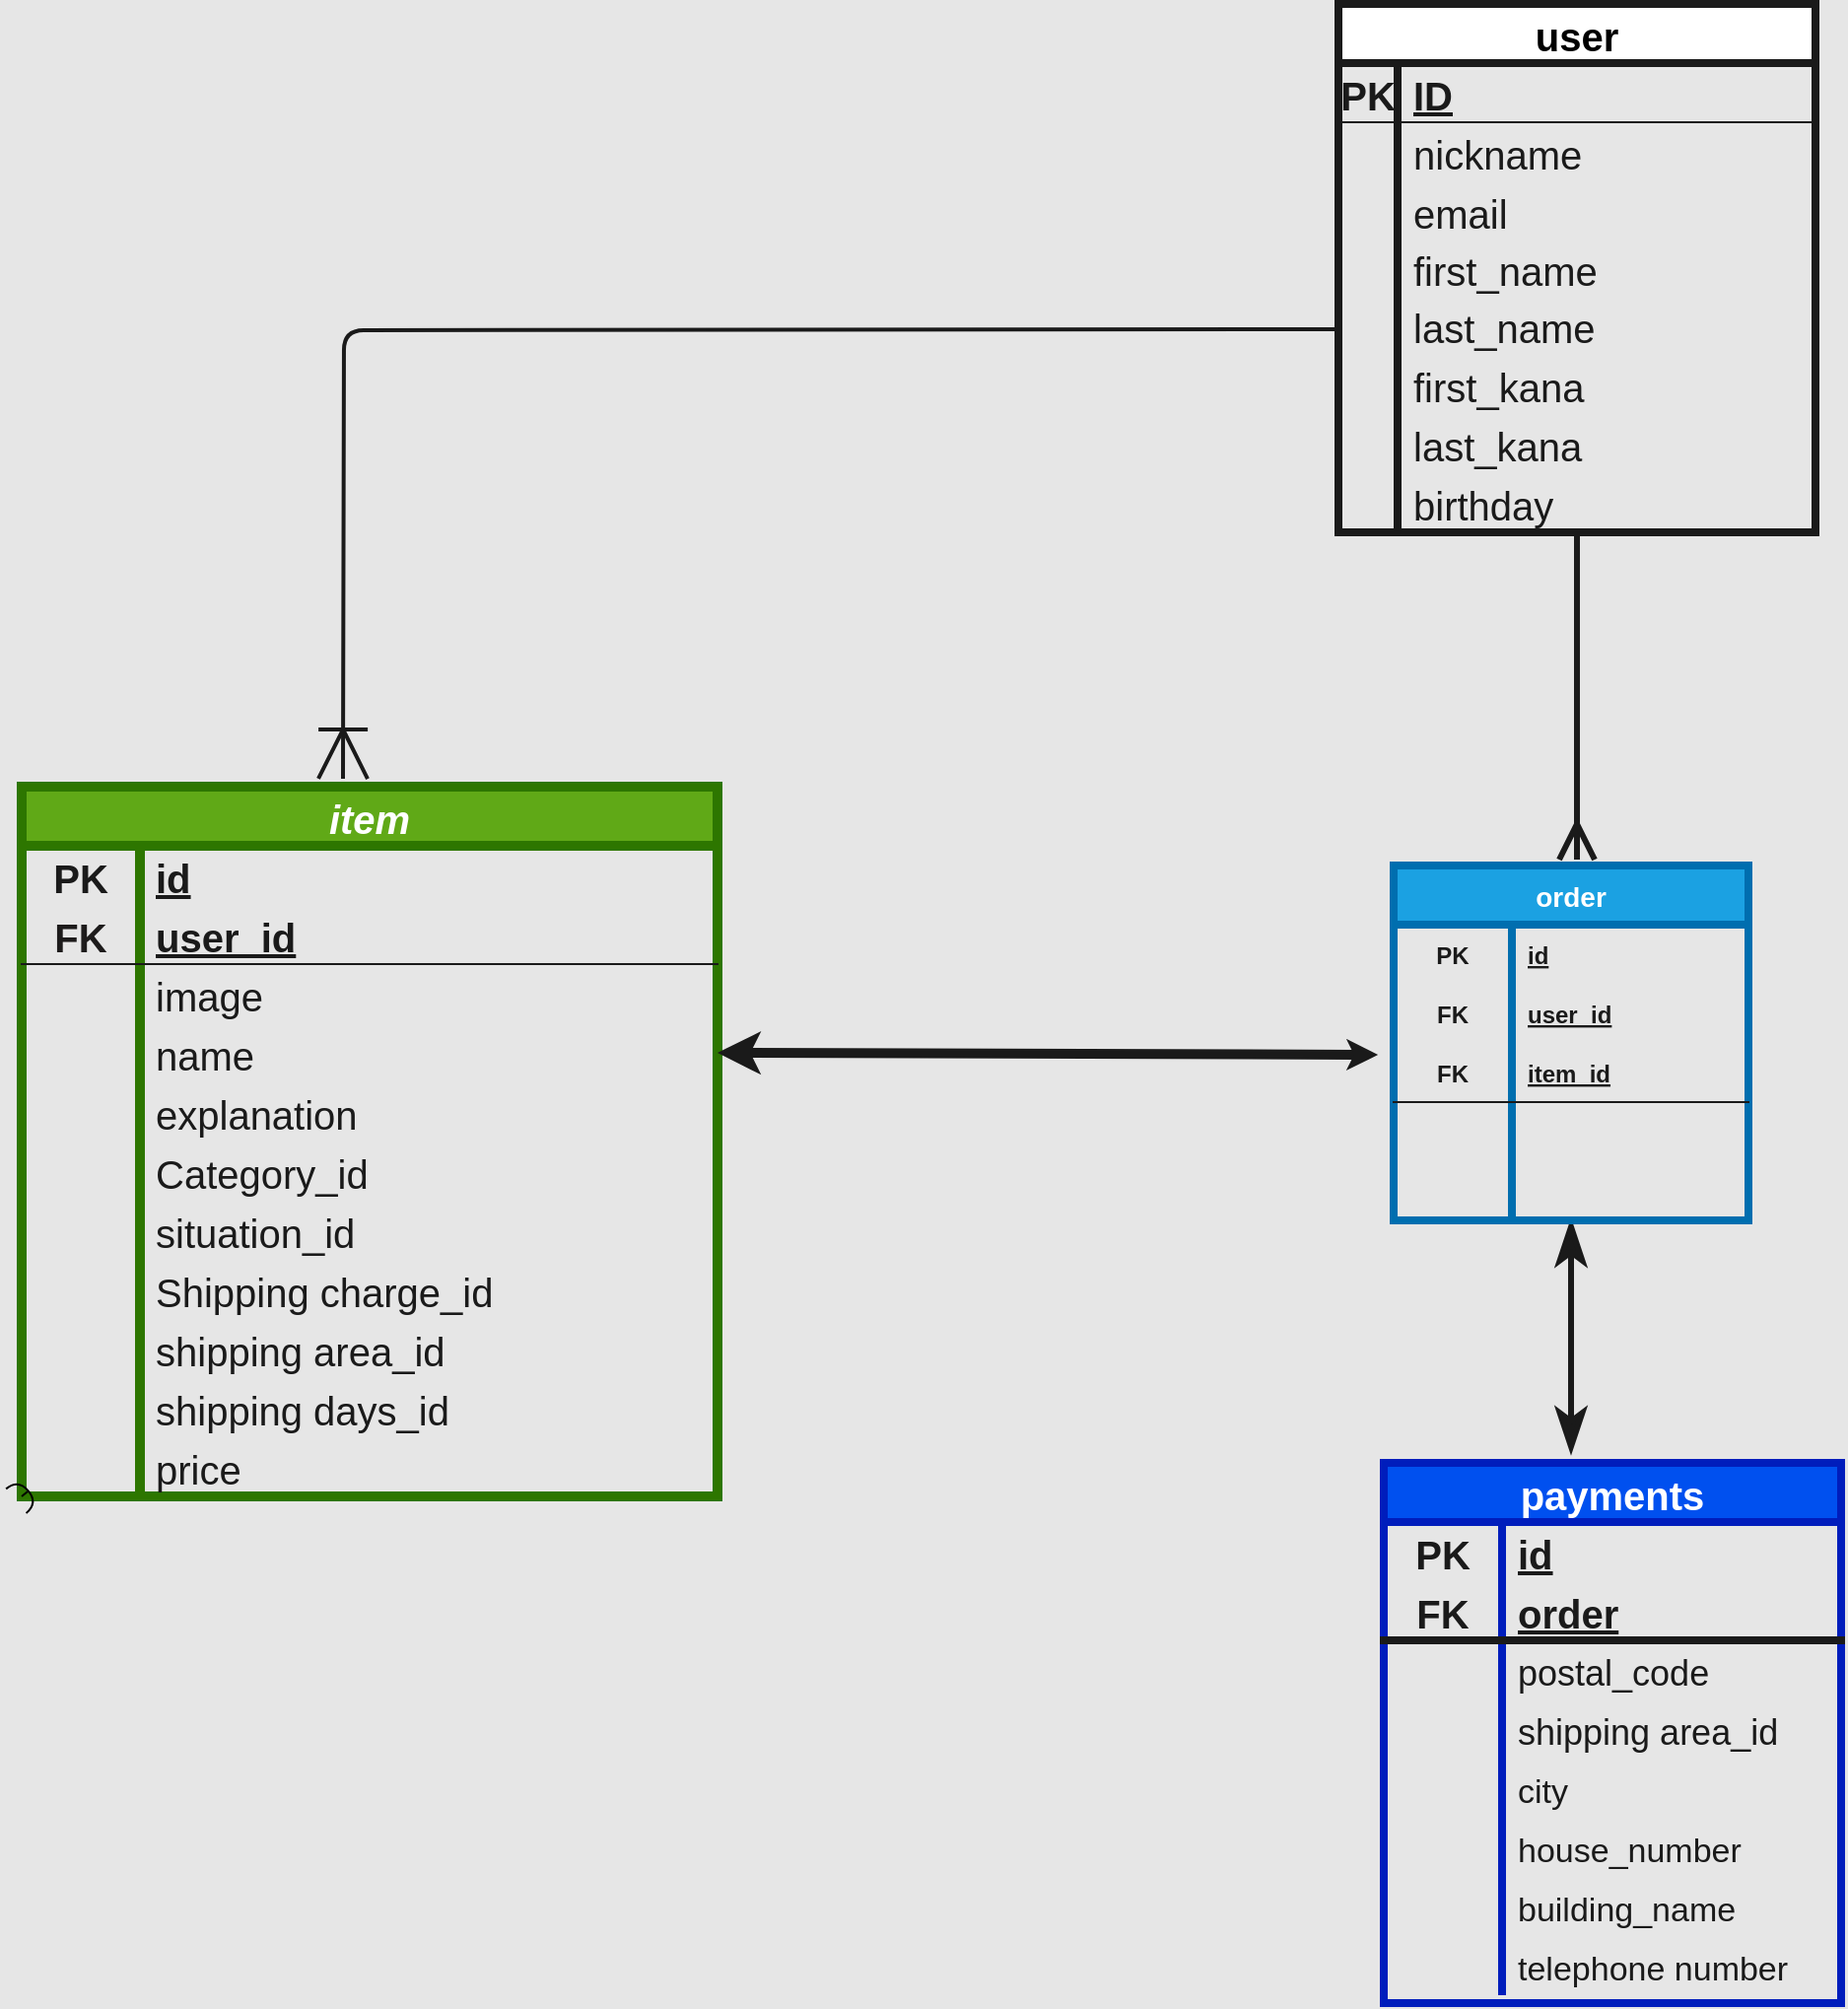 <mxfile>
    <diagram id="LweubJhgmEy8dywCfx2C" name="ページ1">
        <mxGraphModel dx="1488" dy="1396" grid="0" gridSize="11" guides="1" tooltips="1" connect="1" arrows="1" fold="0" page="1" pageScale="1" pageWidth="2000" pageHeight="2000" background="#E6E6E6" math="0" shadow="0">
            <root>
                <mxCell id="0"/>
                <mxCell id="1" parent="0"/>
                <mxCell id="21" style="edgeStyle=orthogonalEdgeStyle;html=1;exitX=0.5;exitY=1;exitDx=0;exitDy=0;strokeColor=#1A1A1A;strokeWidth=3;fontSize=14;fontColor=#1A1A1A;endSize=14;endArrow=ERmany;endFill=0;" parent="1" source="TdQg8nShhSfXJ3lofryy-248" edge="1">
                    <mxGeometry relative="1" as="geometry">
                        <mxPoint x="1657" y="663" as="targetPoint"/>
                    </mxGeometry>
                </mxCell>
                <mxCell id="TdQg8nShhSfXJ3lofryy-248" value="user" style="shape=table;startSize=30;container=1;collapsible=1;childLayout=tableLayout;fixedRows=1;rowLines=0;fontStyle=1;align=center;resizeLast=1;fontSize=20;strokeColor=#1A1A1A;strokeWidth=4;" parent="1" vertex="1">
                    <mxGeometry x="1536" y="229" width="242" height="268" as="geometry"/>
                </mxCell>
                <mxCell id="TdQg8nShhSfXJ3lofryy-249" value="" style="shape=tableRow;horizontal=0;startSize=0;swimlaneHead=0;swimlaneBody=0;fillColor=none;collapsible=0;dropTarget=0;points=[[0,0.5],[1,0.5]];portConstraint=eastwest;top=0;left=0;right=0;bottom=1;fontSize=20;strokeColor=#1A1A1A;" parent="TdQg8nShhSfXJ3lofryy-248" vertex="1">
                    <mxGeometry y="30" width="242" height="30" as="geometry"/>
                </mxCell>
                <mxCell id="TdQg8nShhSfXJ3lofryy-250" value="PK" style="shape=partialRectangle;connectable=0;fillColor=none;top=0;left=0;bottom=0;right=0;fontStyle=1;overflow=hidden;fontSize=20;fontColor=#1A1A1A;strokeColor=#1A1A1A;" parent="TdQg8nShhSfXJ3lofryy-249" vertex="1">
                    <mxGeometry width="30" height="30" as="geometry">
                        <mxRectangle width="30" height="30" as="alternateBounds"/>
                    </mxGeometry>
                </mxCell>
                <mxCell id="TdQg8nShhSfXJ3lofryy-251" value="ID" style="shape=partialRectangle;connectable=0;fillColor=none;top=0;left=0;bottom=0;right=0;align=left;spacingLeft=6;fontStyle=5;overflow=hidden;fontSize=20;fontColor=#1A1A1A;strokeColor=#1A1A1A;" parent="TdQg8nShhSfXJ3lofryy-249" vertex="1">
                    <mxGeometry x="30" width="212" height="30" as="geometry">
                        <mxRectangle width="212" height="30" as="alternateBounds"/>
                    </mxGeometry>
                </mxCell>
                <mxCell id="TdQg8nShhSfXJ3lofryy-252" value="" style="shape=tableRow;horizontal=0;startSize=0;swimlaneHead=0;swimlaneBody=0;fillColor=none;collapsible=0;dropTarget=0;points=[[0,0.5],[1,0.5]];portConstraint=eastwest;top=0;left=0;right=0;bottom=0;fontSize=20;" parent="TdQg8nShhSfXJ3lofryy-248" vertex="1">
                    <mxGeometry y="60" width="242" height="30" as="geometry"/>
                </mxCell>
                <mxCell id="TdQg8nShhSfXJ3lofryy-253" value="" style="shape=partialRectangle;connectable=0;fillColor=none;top=0;left=0;bottom=0;right=0;editable=1;overflow=hidden;fontSize=20;" parent="TdQg8nShhSfXJ3lofryy-252" vertex="1">
                    <mxGeometry width="30" height="30" as="geometry">
                        <mxRectangle width="30" height="30" as="alternateBounds"/>
                    </mxGeometry>
                </mxCell>
                <mxCell id="TdQg8nShhSfXJ3lofryy-254" value="nickname" style="shape=partialRectangle;connectable=0;fillColor=none;top=0;left=0;bottom=0;right=0;align=left;spacingLeft=6;overflow=hidden;fontSize=20;labelBackgroundColor=none;fontColor=#1A1A1A;strokeColor=#1A1A1A;" parent="TdQg8nShhSfXJ3lofryy-252" vertex="1">
                    <mxGeometry x="30" width="212" height="30" as="geometry">
                        <mxRectangle width="212" height="30" as="alternateBounds"/>
                    </mxGeometry>
                </mxCell>
                <mxCell id="TdQg8nShhSfXJ3lofryy-255" value="" style="shape=tableRow;horizontal=0;startSize=0;swimlaneHead=0;swimlaneBody=0;fillColor=none;collapsible=0;dropTarget=0;points=[[0,0.5],[1,0.5]];portConstraint=eastwest;top=0;left=0;right=0;bottom=0;fontSize=20;" parent="TdQg8nShhSfXJ3lofryy-248" vertex="1">
                    <mxGeometry y="90" width="242" height="30" as="geometry"/>
                </mxCell>
                <mxCell id="TdQg8nShhSfXJ3lofryy-256" value="" style="shape=partialRectangle;connectable=0;fillColor=none;top=0;left=0;bottom=0;right=0;editable=1;overflow=hidden;fontSize=20;" parent="TdQg8nShhSfXJ3lofryy-255" vertex="1">
                    <mxGeometry width="30" height="30" as="geometry">
                        <mxRectangle width="30" height="30" as="alternateBounds"/>
                    </mxGeometry>
                </mxCell>
                <mxCell id="TdQg8nShhSfXJ3lofryy-257" value="email" style="shape=partialRectangle;connectable=0;fillColor=none;top=0;left=0;bottom=0;right=0;align=left;spacingLeft=6;overflow=hidden;fontSize=20;fontColor=#1A1A1A;" parent="TdQg8nShhSfXJ3lofryy-255" vertex="1">
                    <mxGeometry x="30" width="212" height="30" as="geometry">
                        <mxRectangle width="212" height="30" as="alternateBounds"/>
                    </mxGeometry>
                </mxCell>
                <mxCell id="TdQg8nShhSfXJ3lofryy-275" value="" style="shape=tableRow;horizontal=0;startSize=0;swimlaneHead=0;swimlaneBody=0;fillColor=none;collapsible=0;dropTarget=0;points=[[0,0.5],[1,0.5]];portConstraint=eastwest;top=0;left=0;right=0;bottom=0;fontSize=20;" parent="TdQg8nShhSfXJ3lofryy-248" vertex="1">
                    <mxGeometry y="120" width="242" height="28" as="geometry"/>
                </mxCell>
                <mxCell id="TdQg8nShhSfXJ3lofryy-276" value="" style="shape=partialRectangle;connectable=0;fillColor=none;top=0;left=0;bottom=0;right=0;editable=1;overflow=hidden;fontSize=20;" parent="TdQg8nShhSfXJ3lofryy-275" vertex="1">
                    <mxGeometry width="30" height="28" as="geometry">
                        <mxRectangle width="30" height="28" as="alternateBounds"/>
                    </mxGeometry>
                </mxCell>
                <mxCell id="TdQg8nShhSfXJ3lofryy-277" value="first_name" style="shape=partialRectangle;connectable=0;fillColor=none;top=0;left=0;bottom=0;right=0;align=left;spacingLeft=6;overflow=hidden;fontSize=20;fontColor=#1A1A1A;" parent="TdQg8nShhSfXJ3lofryy-275" vertex="1">
                    <mxGeometry x="30" width="212" height="28" as="geometry">
                        <mxRectangle width="212" height="28" as="alternateBounds"/>
                    </mxGeometry>
                </mxCell>
                <mxCell id="TdQg8nShhSfXJ3lofryy-295" value="" style="shape=tableRow;horizontal=0;startSize=0;swimlaneHead=0;swimlaneBody=0;fillColor=none;collapsible=0;dropTarget=0;points=[[0,0.5],[1,0.5]];portConstraint=eastwest;top=0;left=0;right=0;bottom=0;fontSize=20;" parent="TdQg8nShhSfXJ3lofryy-248" vertex="1">
                    <mxGeometry y="148" width="242" height="30" as="geometry"/>
                </mxCell>
                <mxCell id="TdQg8nShhSfXJ3lofryy-296" value="" style="shape=partialRectangle;connectable=0;fillColor=none;top=0;left=0;bottom=0;right=0;editable=1;overflow=hidden;fontSize=20;" parent="TdQg8nShhSfXJ3lofryy-295" vertex="1">
                    <mxGeometry width="30" height="30" as="geometry">
                        <mxRectangle width="30" height="30" as="alternateBounds"/>
                    </mxGeometry>
                </mxCell>
                <mxCell id="TdQg8nShhSfXJ3lofryy-297" value="last_name" style="shape=partialRectangle;connectable=0;fillColor=none;top=0;left=0;bottom=0;right=0;align=left;spacingLeft=6;overflow=hidden;fontSize=20;fontColor=#1A1A1A;" parent="TdQg8nShhSfXJ3lofryy-295" vertex="1">
                    <mxGeometry x="30" width="212" height="30" as="geometry">
                        <mxRectangle width="212" height="30" as="alternateBounds"/>
                    </mxGeometry>
                </mxCell>
                <mxCell id="TdQg8nShhSfXJ3lofryy-291" value="" style="shape=tableRow;horizontal=0;startSize=0;swimlaneHead=0;swimlaneBody=0;fillColor=none;collapsible=0;dropTarget=0;points=[[0,0.5],[1,0.5]];portConstraint=eastwest;top=0;left=0;right=0;bottom=0;fontSize=20;" parent="TdQg8nShhSfXJ3lofryy-248" vertex="1">
                    <mxGeometry y="178" width="242" height="30" as="geometry"/>
                </mxCell>
                <mxCell id="TdQg8nShhSfXJ3lofryy-292" value="" style="shape=partialRectangle;connectable=0;fillColor=none;top=0;left=0;bottom=0;right=0;editable=1;overflow=hidden;fontSize=20;" parent="TdQg8nShhSfXJ3lofryy-291" vertex="1">
                    <mxGeometry width="30" height="30" as="geometry">
                        <mxRectangle width="30" height="30" as="alternateBounds"/>
                    </mxGeometry>
                </mxCell>
                <mxCell id="TdQg8nShhSfXJ3lofryy-293" value="first_kana" style="shape=partialRectangle;connectable=0;fillColor=none;top=0;left=0;bottom=0;right=0;align=left;spacingLeft=6;overflow=hidden;fontSize=20;fontColor=#1A1A1A;" parent="TdQg8nShhSfXJ3lofryy-291" vertex="1">
                    <mxGeometry x="30" width="212" height="30" as="geometry">
                        <mxRectangle width="212" height="30" as="alternateBounds"/>
                    </mxGeometry>
                </mxCell>
                <mxCell id="TdQg8nShhSfXJ3lofryy-287" value="" style="shape=tableRow;horizontal=0;startSize=0;swimlaneHead=0;swimlaneBody=0;fillColor=none;collapsible=0;dropTarget=0;points=[[0,0.5],[1,0.5]];portConstraint=eastwest;top=0;left=0;right=0;bottom=0;fontSize=20;" parent="TdQg8nShhSfXJ3lofryy-248" vertex="1">
                    <mxGeometry y="208" width="242" height="30" as="geometry"/>
                </mxCell>
                <mxCell id="TdQg8nShhSfXJ3lofryy-288" value="" style="shape=partialRectangle;connectable=0;fillColor=none;top=0;left=0;bottom=0;right=0;editable=1;overflow=hidden;fontSize=20;" parent="TdQg8nShhSfXJ3lofryy-287" vertex="1">
                    <mxGeometry width="30" height="30" as="geometry">
                        <mxRectangle width="30" height="30" as="alternateBounds"/>
                    </mxGeometry>
                </mxCell>
                <mxCell id="TdQg8nShhSfXJ3lofryy-289" value="last_kana" style="shape=partialRectangle;connectable=0;fillColor=none;top=0;left=0;bottom=0;right=0;align=left;spacingLeft=6;overflow=hidden;fontSize=20;fontColor=#1A1A1A;" parent="TdQg8nShhSfXJ3lofryy-287" vertex="1">
                    <mxGeometry x="30" width="212" height="30" as="geometry">
                        <mxRectangle width="212" height="30" as="alternateBounds"/>
                    </mxGeometry>
                </mxCell>
                <mxCell id="TdQg8nShhSfXJ3lofryy-279" value="" style="shape=tableRow;horizontal=0;startSize=0;swimlaneHead=0;swimlaneBody=0;fillColor=none;collapsible=0;dropTarget=0;points=[[0,0.5],[1,0.5]];portConstraint=eastwest;top=0;left=0;right=0;bottom=0;fontSize=20;" parent="TdQg8nShhSfXJ3lofryy-248" vertex="1">
                    <mxGeometry y="238" width="242" height="30" as="geometry"/>
                </mxCell>
                <mxCell id="TdQg8nShhSfXJ3lofryy-280" value="" style="shape=partialRectangle;connectable=0;fillColor=none;top=0;left=0;bottom=0;right=0;editable=1;overflow=hidden;fontSize=20;" parent="TdQg8nShhSfXJ3lofryy-279" vertex="1">
                    <mxGeometry width="30" height="30" as="geometry">
                        <mxRectangle width="30" height="30" as="alternateBounds"/>
                    </mxGeometry>
                </mxCell>
                <mxCell id="TdQg8nShhSfXJ3lofryy-281" value="birthday" style="shape=partialRectangle;connectable=0;fillColor=none;top=0;left=0;bottom=0;right=0;align=left;spacingLeft=6;overflow=hidden;fontSize=20;fontColor=#1A1A1A;" parent="TdQg8nShhSfXJ3lofryy-279" vertex="1">
                    <mxGeometry x="30" width="212" height="30" as="geometry">
                        <mxRectangle width="212" height="30" as="alternateBounds"/>
                    </mxGeometry>
                </mxCell>
                <mxCell id="TdQg8nShhSfXJ3lofryy-311" value="item" style="shape=table;startSize=30;container=1;collapsible=1;childLayout=tableLayout;fixedRows=1;rowLines=0;fontStyle=3;align=center;resizeLast=1;fontSize=20;fillColor=#60a917;fontColor=#ffffff;strokeColor=#2D7600;strokeWidth=5;" parent="1" vertex="1">
                    <mxGeometry x="868" y="626" width="353" height="360" as="geometry"/>
                </mxCell>
                <mxCell id="TdQg8nShhSfXJ3lofryy-312" value="" style="shape=tableRow;horizontal=0;startSize=0;swimlaneHead=0;swimlaneBody=0;fillColor=none;collapsible=0;dropTarget=0;points=[[0,0.5],[1,0.5]];portConstraint=eastwest;top=0;left=0;right=0;bottom=0;fontSize=20;" parent="TdQg8nShhSfXJ3lofryy-311" vertex="1">
                    <mxGeometry y="30" width="353" height="30" as="geometry"/>
                </mxCell>
                <mxCell id="TdQg8nShhSfXJ3lofryy-313" value="PK" style="shape=partialRectangle;connectable=0;fillColor=none;top=0;left=0;bottom=0;right=0;fontStyle=1;overflow=hidden;fontSize=20;fontColor=#1A1A1A;" parent="TdQg8nShhSfXJ3lofryy-312" vertex="1">
                    <mxGeometry width="60" height="30" as="geometry">
                        <mxRectangle width="60" height="30" as="alternateBounds"/>
                    </mxGeometry>
                </mxCell>
                <mxCell id="TdQg8nShhSfXJ3lofryy-314" value="id" style="shape=partialRectangle;connectable=0;fillColor=none;top=0;left=0;bottom=0;right=0;align=left;spacingLeft=6;fontStyle=5;overflow=hidden;fontSize=20;fontColor=#1A1A1A;" parent="TdQg8nShhSfXJ3lofryy-312" vertex="1">
                    <mxGeometry x="60" width="293" height="30" as="geometry">
                        <mxRectangle width="293" height="30" as="alternateBounds"/>
                    </mxGeometry>
                </mxCell>
                <mxCell id="TdQg8nShhSfXJ3lofryy-315" value="" style="shape=tableRow;horizontal=0;startSize=0;swimlaneHead=0;swimlaneBody=0;fillColor=none;collapsible=0;dropTarget=0;points=[[0,0.5],[1,0.5]];portConstraint=eastwest;top=0;left=0;right=0;bottom=1;fontSize=20;strokeColor=#1A1A1A;" parent="TdQg8nShhSfXJ3lofryy-311" vertex="1">
                    <mxGeometry y="60" width="353" height="30" as="geometry"/>
                </mxCell>
                <mxCell id="TdQg8nShhSfXJ3lofryy-316" value="FK" style="shape=partialRectangle;connectable=0;fillColor=none;top=0;left=0;bottom=0;right=0;fontStyle=1;overflow=hidden;fontSize=20;fontColor=#1d1b1b;" parent="TdQg8nShhSfXJ3lofryy-315" vertex="1">
                    <mxGeometry width="60" height="30" as="geometry">
                        <mxRectangle width="60" height="30" as="alternateBounds"/>
                    </mxGeometry>
                </mxCell>
                <mxCell id="TdQg8nShhSfXJ3lofryy-317" value="user_id" style="shape=partialRectangle;connectable=0;fillColor=none;top=0;left=0;bottom=0;right=0;align=left;spacingLeft=6;fontStyle=5;overflow=hidden;fontSize=20;fontColor=#1A1A1A;" parent="TdQg8nShhSfXJ3lofryy-315" vertex="1">
                    <mxGeometry x="60" width="293" height="30" as="geometry">
                        <mxRectangle width="293" height="30" as="alternateBounds"/>
                    </mxGeometry>
                </mxCell>
                <mxCell id="TdQg8nShhSfXJ3lofryy-318" value="" style="shape=tableRow;horizontal=0;startSize=0;swimlaneHead=0;swimlaneBody=0;fillColor=none;collapsible=0;dropTarget=0;points=[[0,0.5],[1,0.5]];portConstraint=eastwest;top=0;left=0;right=0;bottom=0;fontSize=20;" parent="TdQg8nShhSfXJ3lofryy-311" vertex="1">
                    <mxGeometry y="90" width="353" height="30" as="geometry"/>
                </mxCell>
                <mxCell id="TdQg8nShhSfXJ3lofryy-319" value="" style="shape=partialRectangle;connectable=0;fillColor=none;top=0;left=0;bottom=0;right=0;editable=1;overflow=hidden;fontSize=20;" parent="TdQg8nShhSfXJ3lofryy-318" vertex="1">
                    <mxGeometry width="60" height="30" as="geometry">
                        <mxRectangle width="60" height="30" as="alternateBounds"/>
                    </mxGeometry>
                </mxCell>
                <mxCell id="TdQg8nShhSfXJ3lofryy-320" value="image" style="shape=partialRectangle;connectable=0;fillColor=none;top=0;left=0;bottom=0;right=0;align=left;spacingLeft=6;overflow=hidden;fontSize=20;fontColor=#1A1A1A;" parent="TdQg8nShhSfXJ3lofryy-318" vertex="1">
                    <mxGeometry x="60" width="293" height="30" as="geometry">
                        <mxRectangle width="293" height="30" as="alternateBounds"/>
                    </mxGeometry>
                </mxCell>
                <mxCell id="TdQg8nShhSfXJ3lofryy-321" value="" style="shape=tableRow;horizontal=0;startSize=0;swimlaneHead=0;swimlaneBody=0;fillColor=none;collapsible=0;dropTarget=0;points=[[0,0.5],[1,0.5]];portConstraint=eastwest;top=0;left=0;right=0;bottom=0;fontSize=20;" parent="TdQg8nShhSfXJ3lofryy-311" vertex="1">
                    <mxGeometry y="120" width="353" height="30" as="geometry"/>
                </mxCell>
                <mxCell id="TdQg8nShhSfXJ3lofryy-322" value="" style="shape=partialRectangle;connectable=0;fillColor=none;top=0;left=0;bottom=0;right=0;editable=1;overflow=hidden;fontSize=20;" parent="TdQg8nShhSfXJ3lofryy-321" vertex="1">
                    <mxGeometry width="60" height="30" as="geometry">
                        <mxRectangle width="60" height="30" as="alternateBounds"/>
                    </mxGeometry>
                </mxCell>
                <mxCell id="TdQg8nShhSfXJ3lofryy-323" value="name" style="shape=partialRectangle;connectable=0;fillColor=none;top=0;left=0;bottom=0;right=0;align=left;spacingLeft=6;overflow=hidden;fontSize=20;fontColor=#1A1A1A;" parent="TdQg8nShhSfXJ3lofryy-321" vertex="1">
                    <mxGeometry x="60" width="293" height="30" as="geometry">
                        <mxRectangle width="293" height="30" as="alternateBounds"/>
                    </mxGeometry>
                </mxCell>
                <mxCell id="TdQg8nShhSfXJ3lofryy-349" value="" style="shape=tableRow;horizontal=0;startSize=0;swimlaneHead=0;swimlaneBody=0;fillColor=none;collapsible=0;dropTarget=0;points=[[0,0.5],[1,0.5]];portConstraint=eastwest;top=0;left=0;right=0;bottom=0;fontSize=20;" parent="TdQg8nShhSfXJ3lofryy-311" vertex="1">
                    <mxGeometry y="150" width="353" height="30" as="geometry"/>
                </mxCell>
                <mxCell id="TdQg8nShhSfXJ3lofryy-350" value="" style="shape=partialRectangle;connectable=0;fillColor=none;top=0;left=0;bottom=0;right=0;editable=1;overflow=hidden;fontSize=20;" parent="TdQg8nShhSfXJ3lofryy-349" vertex="1">
                    <mxGeometry width="60" height="30" as="geometry">
                        <mxRectangle width="60" height="30" as="alternateBounds"/>
                    </mxGeometry>
                </mxCell>
                <mxCell id="TdQg8nShhSfXJ3lofryy-351" value="explanation" style="shape=partialRectangle;connectable=0;fillColor=none;top=0;left=0;bottom=0;right=0;align=left;spacingLeft=6;overflow=hidden;fontSize=20;fontColor=#1A1A1A;" parent="TdQg8nShhSfXJ3lofryy-349" vertex="1">
                    <mxGeometry x="60" width="293" height="30" as="geometry">
                        <mxRectangle width="293" height="30" as="alternateBounds"/>
                    </mxGeometry>
                </mxCell>
                <mxCell id="TdQg8nShhSfXJ3lofryy-345" value="" style="shape=tableRow;horizontal=0;startSize=0;swimlaneHead=0;swimlaneBody=0;fillColor=none;collapsible=0;dropTarget=0;points=[[0,0.5],[1,0.5]];portConstraint=eastwest;top=0;left=0;right=0;bottom=0;fontSize=20;" parent="TdQg8nShhSfXJ3lofryy-311" vertex="1">
                    <mxGeometry y="180" width="353" height="30" as="geometry"/>
                </mxCell>
                <mxCell id="TdQg8nShhSfXJ3lofryy-346" value="" style="shape=partialRectangle;connectable=0;fillColor=none;top=0;left=0;bottom=0;right=0;editable=1;overflow=hidden;fontSize=20;" parent="TdQg8nShhSfXJ3lofryy-345" vertex="1">
                    <mxGeometry width="60" height="30" as="geometry">
                        <mxRectangle width="60" height="30" as="alternateBounds"/>
                    </mxGeometry>
                </mxCell>
                <mxCell id="TdQg8nShhSfXJ3lofryy-347" value="Category_id" style="shape=partialRectangle;connectable=0;fillColor=none;top=0;left=0;bottom=0;right=0;align=left;spacingLeft=6;overflow=hidden;fontSize=20;fontColor=#1A1A1A;" parent="TdQg8nShhSfXJ3lofryy-345" vertex="1">
                    <mxGeometry x="60" width="293" height="30" as="geometry">
                        <mxRectangle width="293" height="30" as="alternateBounds"/>
                    </mxGeometry>
                </mxCell>
                <mxCell id="TdQg8nShhSfXJ3lofryy-337" value="" style="shape=tableRow;horizontal=0;startSize=0;swimlaneHead=0;swimlaneBody=0;fillColor=none;collapsible=0;dropTarget=0;points=[[0,0.5],[1,0.5]];portConstraint=eastwest;top=0;left=0;right=0;bottom=0;fontSize=20;" parent="TdQg8nShhSfXJ3lofryy-311" vertex="1">
                    <mxGeometry y="210" width="353" height="30" as="geometry"/>
                </mxCell>
                <mxCell id="TdQg8nShhSfXJ3lofryy-338" value="" style="shape=partialRectangle;connectable=0;fillColor=none;top=0;left=0;bottom=0;right=0;editable=1;overflow=hidden;fontSize=20;" parent="TdQg8nShhSfXJ3lofryy-337" vertex="1">
                    <mxGeometry width="60" height="30" as="geometry">
                        <mxRectangle width="60" height="30" as="alternateBounds"/>
                    </mxGeometry>
                </mxCell>
                <mxCell id="TdQg8nShhSfXJ3lofryy-339" value="situation_id" style="shape=partialRectangle;connectable=0;fillColor=none;top=0;left=0;bottom=0;right=0;align=left;spacingLeft=6;overflow=hidden;fontSize=20;fontColor=#1A1A1A;" parent="TdQg8nShhSfXJ3lofryy-337" vertex="1">
                    <mxGeometry x="60" width="293" height="30" as="geometry">
                        <mxRectangle width="293" height="30" as="alternateBounds"/>
                    </mxGeometry>
                </mxCell>
                <mxCell id="TdQg8nShhSfXJ3lofryy-333" value="" style="shape=tableRow;horizontal=0;startSize=0;swimlaneHead=0;swimlaneBody=0;fillColor=none;collapsible=0;dropTarget=0;points=[[0,0.5],[1,0.5]];portConstraint=eastwest;top=0;left=0;right=0;bottom=0;fontSize=20;" parent="TdQg8nShhSfXJ3lofryy-311" vertex="1">
                    <mxGeometry y="240" width="353" height="30" as="geometry"/>
                </mxCell>
                <mxCell id="TdQg8nShhSfXJ3lofryy-334" value="" style="shape=partialRectangle;connectable=0;fillColor=none;top=0;left=0;bottom=0;right=0;editable=1;overflow=hidden;fontSize=20;" parent="TdQg8nShhSfXJ3lofryy-333" vertex="1">
                    <mxGeometry width="60" height="30" as="geometry">
                        <mxRectangle width="60" height="30" as="alternateBounds"/>
                    </mxGeometry>
                </mxCell>
                <mxCell id="TdQg8nShhSfXJ3lofryy-335" value="Shipping charge_id" style="shape=partialRectangle;connectable=0;fillColor=none;top=0;left=0;bottom=0;right=0;align=left;spacingLeft=6;overflow=hidden;fontSize=20;fontColor=#1A1A1A;" parent="TdQg8nShhSfXJ3lofryy-333" vertex="1">
                    <mxGeometry x="60" width="293" height="30" as="geometry">
                        <mxRectangle width="293" height="30" as="alternateBounds"/>
                    </mxGeometry>
                </mxCell>
                <mxCell id="TdQg8nShhSfXJ3lofryy-329" value="" style="shape=tableRow;horizontal=0;startSize=0;swimlaneHead=0;swimlaneBody=0;fillColor=none;collapsible=0;dropTarget=0;points=[[0,0.5],[1,0.5]];portConstraint=eastwest;top=0;left=0;right=0;bottom=0;fontSize=20;" parent="TdQg8nShhSfXJ3lofryy-311" vertex="1">
                    <mxGeometry y="270" width="353" height="30" as="geometry"/>
                </mxCell>
                <mxCell id="TdQg8nShhSfXJ3lofryy-330" value="" style="shape=partialRectangle;connectable=0;fillColor=none;top=0;left=0;bottom=0;right=0;editable=1;overflow=hidden;fontSize=20;" parent="TdQg8nShhSfXJ3lofryy-329" vertex="1">
                    <mxGeometry width="60" height="30" as="geometry">
                        <mxRectangle width="60" height="30" as="alternateBounds"/>
                    </mxGeometry>
                </mxCell>
                <mxCell id="TdQg8nShhSfXJ3lofryy-331" value="shipping area_id" style="shape=partialRectangle;connectable=0;fillColor=none;top=0;left=0;bottom=0;right=0;align=left;spacingLeft=6;overflow=hidden;fontSize=20;fontColor=#1A1A1A;" parent="TdQg8nShhSfXJ3lofryy-329" vertex="1">
                    <mxGeometry x="60" width="293" height="30" as="geometry">
                        <mxRectangle width="293" height="30" as="alternateBounds"/>
                    </mxGeometry>
                </mxCell>
                <mxCell id="TdQg8nShhSfXJ3lofryy-325" value="" style="shape=tableRow;horizontal=0;startSize=0;swimlaneHead=0;swimlaneBody=0;fillColor=none;collapsible=0;dropTarget=0;points=[[0,0.5],[1,0.5]];portConstraint=eastwest;top=0;left=0;right=0;bottom=0;fontSize=20;" parent="TdQg8nShhSfXJ3lofryy-311" vertex="1">
                    <mxGeometry y="300" width="353" height="30" as="geometry"/>
                </mxCell>
                <mxCell id="TdQg8nShhSfXJ3lofryy-326" value="" style="shape=partialRectangle;connectable=0;fillColor=none;top=0;left=0;bottom=0;right=0;editable=1;overflow=hidden;fontSize=20;" parent="TdQg8nShhSfXJ3lofryy-325" vertex="1">
                    <mxGeometry width="60" height="30" as="geometry">
                        <mxRectangle width="60" height="30" as="alternateBounds"/>
                    </mxGeometry>
                </mxCell>
                <mxCell id="TdQg8nShhSfXJ3lofryy-327" value="shipping days_id" style="shape=partialRectangle;connectable=0;fillColor=none;top=0;left=0;bottom=0;right=0;align=left;spacingLeft=6;overflow=hidden;fontSize=20;fontColor=#1A1A1A;" parent="TdQg8nShhSfXJ3lofryy-325" vertex="1">
                    <mxGeometry x="60" width="293" height="30" as="geometry">
                        <mxRectangle width="293" height="30" as="alternateBounds"/>
                    </mxGeometry>
                </mxCell>
                <mxCell id="TdQg8nShhSfXJ3lofryy-341" value="" style="shape=tableRow;horizontal=0;startSize=0;swimlaneHead=0;swimlaneBody=0;fillColor=none;collapsible=0;dropTarget=0;points=[[0,0.5],[1,0.5]];portConstraint=eastwest;top=0;left=0;right=0;bottom=0;fontSize=20;" parent="TdQg8nShhSfXJ3lofryy-311" vertex="1">
                    <mxGeometry y="330" width="353" height="30" as="geometry"/>
                </mxCell>
                <mxCell id="TdQg8nShhSfXJ3lofryy-342" value="" style="shape=partialRectangle;connectable=0;fillColor=none;top=0;left=0;bottom=0;right=0;editable=1;overflow=hidden;fontSize=20;" parent="TdQg8nShhSfXJ3lofryy-341" vertex="1">
                    <mxGeometry width="60" height="30" as="geometry">
                        <mxRectangle width="60" height="30" as="alternateBounds"/>
                    </mxGeometry>
                </mxCell>
                <mxCell id="TdQg8nShhSfXJ3lofryy-343" value="price" style="shape=partialRectangle;connectable=0;fillColor=none;top=0;left=0;bottom=0;right=0;align=left;spacingLeft=6;overflow=hidden;fontSize=20;fontColor=#1A1A1A;" parent="TdQg8nShhSfXJ3lofryy-341" vertex="1">
                    <mxGeometry x="60" width="293" height="30" as="geometry">
                        <mxRectangle width="293" height="30" as="alternateBounds"/>
                    </mxGeometry>
                </mxCell>
                <mxCell id="TdQg8nShhSfXJ3lofryy-352" style="edgeStyle=none;html=1;exitX=0;exitY=1;exitDx=0;exitDy=0;entryX=-0.008;entryY=1.078;entryDx=0;entryDy=0;entryPerimeter=0;fontSize=20;fontColor=#1A1A1A;endArrow=halfCircle;endFill=0;" parent="TdQg8nShhSfXJ3lofryy-311" source="TdQg8nShhSfXJ3lofryy-311" target="TdQg8nShhSfXJ3lofryy-341" edge="1">
                    <mxGeometry relative="1" as="geometry"/>
                </mxCell>
                <mxCell id="TdQg8nShhSfXJ3lofryy-358" style="edgeStyle=orthogonalEdgeStyle;html=1;exitX=0;exitY=0.5;exitDx=0;exitDy=0;strokeColor=#1A1A1A;strokeWidth=2;fontSize=20;fontColor=#1A1A1A;endArrow=ERoneToMany;endFill=0;endSize=22;" parent="1" edge="1">
                    <mxGeometry relative="1" as="geometry">
                        <mxPoint x="1031" y="622" as="targetPoint"/>
                        <mxPoint x="1536" y="394" as="sourcePoint"/>
                    </mxGeometry>
                </mxCell>
                <mxCell id="TdQg8nShhSfXJ3lofryy-360" value="payments" style="shape=table;startSize=30;container=1;collapsible=1;childLayout=tableLayout;fixedRows=1;rowLines=0;fontStyle=1;align=center;resizeLast=1;labelBackgroundColor=none;strokeColor=#001DBC;strokeWidth=4;fontSize=20;fontColor=#ffffff;fillColor=#0050ef;" parent="1" vertex="1">
                    <mxGeometry x="1559" y="969" width="232" height="274" as="geometry"/>
                </mxCell>
                <mxCell id="TdQg8nShhSfXJ3lofryy-361" value="" style="shape=tableRow;horizontal=0;startSize=0;swimlaneHead=0;swimlaneBody=0;fillColor=none;collapsible=0;dropTarget=0;points=[[0,0.5],[1,0.5]];portConstraint=eastwest;top=0;left=0;right=0;bottom=0;labelBackgroundColor=none;strokeColor=#1A1A1A;strokeWidth=4;fontSize=20;fontColor=#1A1A1A;" parent="TdQg8nShhSfXJ3lofryy-360" vertex="1">
                    <mxGeometry y="30" width="232" height="30" as="geometry"/>
                </mxCell>
                <mxCell id="TdQg8nShhSfXJ3lofryy-362" value="PK" style="shape=partialRectangle;connectable=0;fillColor=none;top=0;left=0;bottom=0;right=0;fontStyle=1;overflow=hidden;labelBackgroundColor=none;strokeColor=#1A1A1A;strokeWidth=4;fontSize=20;fontColor=#1A1A1A;" parent="TdQg8nShhSfXJ3lofryy-361" vertex="1">
                    <mxGeometry width="60" height="30" as="geometry">
                        <mxRectangle width="60" height="30" as="alternateBounds"/>
                    </mxGeometry>
                </mxCell>
                <mxCell id="TdQg8nShhSfXJ3lofryy-363" value="id" style="shape=partialRectangle;connectable=0;fillColor=none;top=0;left=0;bottom=0;right=0;align=left;spacingLeft=6;fontStyle=5;overflow=hidden;labelBackgroundColor=none;strokeColor=#1A1A1A;strokeWidth=4;fontSize=20;fontColor=#1A1A1A;" parent="TdQg8nShhSfXJ3lofryy-361" vertex="1">
                    <mxGeometry x="60" width="172" height="30" as="geometry">
                        <mxRectangle width="172" height="30" as="alternateBounds"/>
                    </mxGeometry>
                </mxCell>
                <mxCell id="TdQg8nShhSfXJ3lofryy-364" value="" style="shape=tableRow;horizontal=0;startSize=0;swimlaneHead=0;swimlaneBody=0;fillColor=none;collapsible=0;dropTarget=0;points=[[0,0.5],[1,0.5]];portConstraint=eastwest;top=0;left=0;right=0;bottom=1;labelBackgroundColor=none;strokeColor=#1A1A1A;strokeWidth=4;fontSize=20;fontColor=#1A1A1A;" parent="TdQg8nShhSfXJ3lofryy-360" vertex="1">
                    <mxGeometry y="60" width="232" height="30" as="geometry"/>
                </mxCell>
                <mxCell id="TdQg8nShhSfXJ3lofryy-365" value="FK" style="shape=partialRectangle;connectable=0;fillColor=none;top=0;left=0;bottom=0;right=0;fontStyle=1;overflow=hidden;labelBackgroundColor=none;strokeColor=#1A1A1A;strokeWidth=4;fontSize=20;fontColor=#1A1A1A;" parent="TdQg8nShhSfXJ3lofryy-364" vertex="1">
                    <mxGeometry width="60" height="30" as="geometry">
                        <mxRectangle width="60" height="30" as="alternateBounds"/>
                    </mxGeometry>
                </mxCell>
                <mxCell id="TdQg8nShhSfXJ3lofryy-366" value="order" style="shape=partialRectangle;connectable=0;fillColor=none;top=0;left=0;bottom=0;right=0;align=left;spacingLeft=6;fontStyle=5;overflow=hidden;labelBackgroundColor=none;strokeColor=#1A1A1A;strokeWidth=4;fontSize=20;fontColor=#1A1A1A;" parent="TdQg8nShhSfXJ3lofryy-364" vertex="1">
                    <mxGeometry x="60" width="172" height="30" as="geometry">
                        <mxRectangle width="172" height="30" as="alternateBounds"/>
                    </mxGeometry>
                </mxCell>
                <mxCell id="TdQg8nShhSfXJ3lofryy-367" value="" style="shape=tableRow;horizontal=0;startSize=0;swimlaneHead=0;swimlaneBody=0;fillColor=none;collapsible=0;dropTarget=0;points=[[0,0.5],[1,0.5]];portConstraint=eastwest;top=0;left=0;right=0;bottom=0;labelBackgroundColor=none;strokeColor=#1A1A1A;strokeWidth=4;fontSize=20;fontColor=#1A1A1A;" parent="TdQg8nShhSfXJ3lofryy-360" vertex="1">
                    <mxGeometry y="90" width="232" height="30" as="geometry"/>
                </mxCell>
                <mxCell id="TdQg8nShhSfXJ3lofryy-368" value="" style="shape=partialRectangle;connectable=0;fillColor=none;top=0;left=0;bottom=0;right=0;editable=1;overflow=hidden;labelBackgroundColor=none;strokeColor=#1A1A1A;strokeWidth=4;fontSize=20;fontColor=#1A1A1A;" parent="TdQg8nShhSfXJ3lofryy-367" vertex="1">
                    <mxGeometry width="60" height="30" as="geometry">
                        <mxRectangle width="60" height="30" as="alternateBounds"/>
                    </mxGeometry>
                </mxCell>
                <mxCell id="TdQg8nShhSfXJ3lofryy-369" value="postal_code" style="shape=partialRectangle;connectable=0;fillColor=none;top=0;left=0;bottom=0;right=0;align=left;spacingLeft=6;overflow=hidden;labelBackgroundColor=none;strokeColor=#1A1A1A;strokeWidth=4;fontSize=18;fontColor=#1A1A1A;" parent="TdQg8nShhSfXJ3lofryy-367" vertex="1">
                    <mxGeometry x="60" width="172" height="30" as="geometry">
                        <mxRectangle width="172" height="30" as="alternateBounds"/>
                    </mxGeometry>
                </mxCell>
                <mxCell id="TdQg8nShhSfXJ3lofryy-370" value="" style="shape=tableRow;horizontal=0;startSize=0;swimlaneHead=0;swimlaneBody=0;fillColor=none;collapsible=0;dropTarget=0;points=[[0,0.5],[1,0.5]];portConstraint=eastwest;top=0;left=0;right=0;bottom=0;labelBackgroundColor=none;strokeColor=#1A1A1A;strokeWidth=4;fontSize=20;fontColor=#1A1A1A;" parent="TdQg8nShhSfXJ3lofryy-360" vertex="1">
                    <mxGeometry y="120" width="232" height="30" as="geometry"/>
                </mxCell>
                <mxCell id="TdQg8nShhSfXJ3lofryy-371" value="" style="shape=partialRectangle;connectable=0;fillColor=none;top=0;left=0;bottom=0;right=0;editable=1;overflow=hidden;labelBackgroundColor=none;strokeColor=#1A1A1A;strokeWidth=4;fontSize=20;fontColor=#1A1A1A;" parent="TdQg8nShhSfXJ3lofryy-370" vertex="1">
                    <mxGeometry width="60" height="30" as="geometry">
                        <mxRectangle width="60" height="30" as="alternateBounds"/>
                    </mxGeometry>
                </mxCell>
                <mxCell id="TdQg8nShhSfXJ3lofryy-372" value="shipping area_id" style="shape=partialRectangle;connectable=0;fillColor=none;top=0;left=0;bottom=0;right=0;align=left;spacingLeft=6;overflow=hidden;labelBackgroundColor=none;strokeColor=#1A1A1A;strokeWidth=4;fontSize=18;fontColor=#1A1A1A;" parent="TdQg8nShhSfXJ3lofryy-370" vertex="1">
                    <mxGeometry x="60" width="172" height="30" as="geometry">
                        <mxRectangle width="172" height="30" as="alternateBounds"/>
                    </mxGeometry>
                </mxCell>
                <mxCell id="31" value="" style="shape=tableRow;horizontal=0;startSize=0;swimlaneHead=0;swimlaneBody=0;fillColor=none;collapsible=0;dropTarget=0;points=[[0,0.5],[1,0.5]];portConstraint=eastwest;top=0;left=0;right=0;bottom=0;strokeColor=#1A1A1A;strokeWidth=4;fontSize=14;fontColor=#1A1A1A;" parent="TdQg8nShhSfXJ3lofryy-360" vertex="1">
                    <mxGeometry y="150" width="232" height="30" as="geometry"/>
                </mxCell>
                <mxCell id="32" value="" style="shape=partialRectangle;connectable=0;fillColor=none;top=0;left=0;bottom=0;right=0;editable=1;overflow=hidden;strokeColor=#1A1A1A;strokeWidth=4;fontSize=14;fontColor=#1A1A1A;" parent="31" vertex="1">
                    <mxGeometry width="60" height="30" as="geometry">
                        <mxRectangle width="60" height="30" as="alternateBounds"/>
                    </mxGeometry>
                </mxCell>
                <mxCell id="33" value="city" style="shape=partialRectangle;connectable=0;fillColor=none;top=0;left=0;bottom=0;right=0;align=left;spacingLeft=6;overflow=hidden;strokeColor=#1A1A1A;strokeWidth=4;fontSize=17;fontColor=#1A1A1A;" parent="31" vertex="1">
                    <mxGeometry x="60" width="172" height="30" as="geometry">
                        <mxRectangle width="172" height="30" as="alternateBounds"/>
                    </mxGeometry>
                </mxCell>
                <mxCell id="39" value="" style="shape=tableRow;horizontal=0;startSize=0;swimlaneHead=0;swimlaneBody=0;fillColor=none;collapsible=0;dropTarget=0;points=[[0,0.5],[1,0.5]];portConstraint=eastwest;top=0;left=0;right=0;bottom=0;strokeColor=#1A1A1A;strokeWidth=4;fontSize=14;fontColor=#1A1A1A;" parent="TdQg8nShhSfXJ3lofryy-360" vertex="1">
                    <mxGeometry y="180" width="232" height="30" as="geometry"/>
                </mxCell>
                <mxCell id="40" value="" style="shape=partialRectangle;connectable=0;fillColor=none;top=0;left=0;bottom=0;right=0;editable=1;overflow=hidden;strokeColor=#1A1A1A;strokeWidth=4;fontSize=14;fontColor=#1A1A1A;" parent="39" vertex="1">
                    <mxGeometry width="60" height="30" as="geometry">
                        <mxRectangle width="60" height="30" as="alternateBounds"/>
                    </mxGeometry>
                </mxCell>
                <mxCell id="41" value="house_number" style="shape=partialRectangle;connectable=0;fillColor=none;top=0;left=0;bottom=0;right=0;align=left;spacingLeft=6;overflow=hidden;strokeColor=#1A1A1A;strokeWidth=4;fontSize=17;fontColor=#1A1A1A;" parent="39" vertex="1">
                    <mxGeometry x="60" width="172" height="30" as="geometry">
                        <mxRectangle width="172" height="30" as="alternateBounds"/>
                    </mxGeometry>
                </mxCell>
                <mxCell id="35" value="" style="shape=tableRow;horizontal=0;startSize=0;swimlaneHead=0;swimlaneBody=0;fillColor=none;collapsible=0;dropTarget=0;points=[[0,0.5],[1,0.5]];portConstraint=eastwest;top=0;left=0;right=0;bottom=0;strokeColor=#1A1A1A;strokeWidth=4;fontSize=14;fontColor=#1A1A1A;" parent="TdQg8nShhSfXJ3lofryy-360" vertex="1">
                    <mxGeometry y="210" width="232" height="30" as="geometry"/>
                </mxCell>
                <mxCell id="36" value="" style="shape=partialRectangle;connectable=0;fillColor=none;top=0;left=0;bottom=0;right=0;editable=1;overflow=hidden;strokeColor=#1A1A1A;strokeWidth=4;fontSize=14;fontColor=#1A1A1A;" parent="35" vertex="1">
                    <mxGeometry width="60" height="30" as="geometry">
                        <mxRectangle width="60" height="30" as="alternateBounds"/>
                    </mxGeometry>
                </mxCell>
                <mxCell id="37" value="building_name" style="shape=partialRectangle;connectable=0;fillColor=none;top=0;left=0;bottom=0;right=0;align=left;spacingLeft=6;overflow=hidden;strokeColor=#1A1A1A;strokeWidth=4;fontSize=17;fontColor=#1A1A1A;" parent="35" vertex="1">
                    <mxGeometry x="60" width="172" height="30" as="geometry">
                        <mxRectangle width="172" height="30" as="alternateBounds"/>
                    </mxGeometry>
                </mxCell>
                <mxCell id="43" value="" style="shape=tableRow;horizontal=0;startSize=0;swimlaneHead=0;swimlaneBody=0;fillColor=none;collapsible=0;dropTarget=0;points=[[0,0.5],[1,0.5]];portConstraint=eastwest;top=0;left=0;right=0;bottom=0;strokeColor=#1A1A1A;strokeWidth=4;fontSize=14;fontColor=#1A1A1A;" parent="TdQg8nShhSfXJ3lofryy-360" vertex="1">
                    <mxGeometry y="240" width="232" height="30" as="geometry"/>
                </mxCell>
                <mxCell id="44" value="" style="shape=partialRectangle;connectable=0;fillColor=none;top=0;left=0;bottom=0;right=0;editable=1;overflow=hidden;strokeColor=#1A1A1A;strokeWidth=4;fontSize=14;fontColor=#1A1A1A;" parent="43" vertex="1">
                    <mxGeometry width="60" height="30" as="geometry">
                        <mxRectangle width="60" height="30" as="alternateBounds"/>
                    </mxGeometry>
                </mxCell>
                <mxCell id="45" value="telephone number" style="shape=partialRectangle;connectable=0;fillColor=none;top=0;left=0;bottom=0;right=0;align=left;spacingLeft=6;overflow=hidden;strokeColor=#1A1A1A;strokeWidth=4;fontSize=17;fontColor=#1A1A1A;" parent="43" vertex="1">
                    <mxGeometry x="60" width="172" height="30" as="geometry">
                        <mxRectangle width="172" height="30" as="alternateBounds"/>
                    </mxGeometry>
                </mxCell>
                <mxCell id="22" style="html=1;exitX=0.5;exitY=1;exitDx=0;exitDy=0;strokeColor=#1A1A1A;strokeWidth=3;fontSize=14;fontColor=#1A1A1A;endArrow=classicThin;endFill=1;endSize=14;startArrow=classicThin;startFill=1;startSize=14;" parent="1" source="2" edge="1">
                    <mxGeometry relative="1" as="geometry">
                        <mxPoint x="1654" y="964" as="targetPoint"/>
                    </mxGeometry>
                </mxCell>
                <mxCell id="2" value="order" style="shape=table;startSize=30;container=1;collapsible=1;childLayout=tableLayout;fixedRows=1;rowLines=0;fontStyle=1;align=center;resizeLast=1;fillColor=#1ba1e2;fontColor=#ffffff;strokeColor=#006EAF;strokeWidth=4;spacing=3;fontSize=14;" parent="1" vertex="1">
                    <mxGeometry x="1564" y="666" width="180" height="180" as="geometry"/>
                </mxCell>
                <mxCell id="3" value="" style="shape=tableRow;horizontal=0;startSize=0;swimlaneHead=0;swimlaneBody=0;fillColor=none;collapsible=0;dropTarget=0;points=[[0,0.5],[1,0.5]];portConstraint=eastwest;top=0;left=0;right=0;bottom=0;" parent="2" vertex="1">
                    <mxGeometry y="30" width="180" height="30" as="geometry"/>
                </mxCell>
                <mxCell id="4" value="PK" style="shape=partialRectangle;connectable=0;fillColor=none;top=0;left=0;bottom=0;right=0;fontStyle=1;overflow=hidden;fontColor=#1A1A1A;" parent="3" vertex="1">
                    <mxGeometry width="60" height="30" as="geometry">
                        <mxRectangle width="60" height="30" as="alternateBounds"/>
                    </mxGeometry>
                </mxCell>
                <mxCell id="5" value="id" style="shape=partialRectangle;connectable=0;fillColor=none;top=0;left=0;bottom=0;right=0;align=left;spacingLeft=6;fontStyle=5;overflow=hidden;fontColor=#1A1A1A;" parent="3" vertex="1">
                    <mxGeometry x="60" width="120" height="30" as="geometry">
                        <mxRectangle width="120" height="30" as="alternateBounds"/>
                    </mxGeometry>
                </mxCell>
                <mxCell id="16" value="" style="shape=tableRow;horizontal=0;startSize=0;swimlaneHead=0;swimlaneBody=0;fillColor=none;collapsible=0;dropTarget=0;points=[[0,0.5],[1,0.5]];portConstraint=eastwest;top=0;left=0;right=0;bottom=0;strokeColor=#1A1A1A;strokeWidth=4;" parent="2" vertex="1">
                    <mxGeometry y="60" width="180" height="30" as="geometry"/>
                </mxCell>
                <mxCell id="17" value="FK" style="shape=partialRectangle;connectable=0;fillColor=none;top=0;left=0;bottom=0;right=0;fontStyle=1;overflow=hidden;strokeColor=#1A1A1A;strokeWidth=4;fontColor=#1A1A1A;" parent="16" vertex="1">
                    <mxGeometry width="60" height="30" as="geometry">
                        <mxRectangle width="60" height="30" as="alternateBounds"/>
                    </mxGeometry>
                </mxCell>
                <mxCell id="18" value="user_id" style="shape=partialRectangle;connectable=0;fillColor=none;top=0;left=0;bottom=0;right=0;align=left;spacingLeft=6;fontStyle=5;overflow=hidden;strokeColor=#1A1A1A;strokeWidth=4;fontColor=#1A1A1A;" parent="16" vertex="1">
                    <mxGeometry x="60" width="120" height="30" as="geometry">
                        <mxRectangle width="120" height="30" as="alternateBounds"/>
                    </mxGeometry>
                </mxCell>
                <mxCell id="6" value="" style="shape=tableRow;horizontal=0;startSize=0;swimlaneHead=0;swimlaneBody=0;fillColor=none;collapsible=0;dropTarget=0;points=[[0,0.5],[1,0.5]];portConstraint=eastwest;top=0;left=0;right=0;bottom=1;strokeColor=#1A1A1A;" parent="2" vertex="1">
                    <mxGeometry y="90" width="180" height="30" as="geometry"/>
                </mxCell>
                <mxCell id="7" value="FK" style="shape=partialRectangle;connectable=0;fillColor=none;top=0;left=0;bottom=0;right=0;fontStyle=1;overflow=hidden;strokeColor=#1A1A1A;fontColor=#1A1A1A;" parent="6" vertex="1">
                    <mxGeometry width="60" height="30" as="geometry">
                        <mxRectangle width="60" height="30" as="alternateBounds"/>
                    </mxGeometry>
                </mxCell>
                <mxCell id="8" value="item_id" style="shape=partialRectangle;connectable=0;fillColor=none;top=0;left=0;bottom=0;right=0;align=left;spacingLeft=6;fontStyle=5;overflow=hidden;strokeColor=#1A1A1A;fontColor=#1A1A1A;" parent="6" vertex="1">
                    <mxGeometry x="60" width="120" height="30" as="geometry">
                        <mxRectangle width="120" height="30" as="alternateBounds"/>
                    </mxGeometry>
                </mxCell>
                <mxCell id="9" value="" style="shape=tableRow;horizontal=0;startSize=0;swimlaneHead=0;swimlaneBody=0;fillColor=none;collapsible=0;dropTarget=0;points=[[0,0.5],[1,0.5]];portConstraint=eastwest;top=0;left=0;right=0;bottom=0;" parent="2" vertex="1">
                    <mxGeometry y="120" width="180" height="30" as="geometry"/>
                </mxCell>
                <mxCell id="10" value="" style="shape=partialRectangle;connectable=0;fillColor=none;top=0;left=0;bottom=0;right=0;editable=1;overflow=hidden;" parent="9" vertex="1">
                    <mxGeometry width="60" height="30" as="geometry">
                        <mxRectangle width="60" height="30" as="alternateBounds"/>
                    </mxGeometry>
                </mxCell>
                <mxCell id="11" value="" style="shape=partialRectangle;connectable=0;fillColor=none;top=0;left=0;bottom=0;right=0;align=left;spacingLeft=6;overflow=hidden;" parent="9" vertex="1">
                    <mxGeometry x="60" width="120" height="30" as="geometry">
                        <mxRectangle width="120" height="30" as="alternateBounds"/>
                    </mxGeometry>
                </mxCell>
                <mxCell id="12" value="" style="shape=tableRow;horizontal=0;startSize=0;swimlaneHead=0;swimlaneBody=0;fillColor=none;collapsible=0;dropTarget=0;points=[[0,0.5],[1,0.5]];portConstraint=eastwest;top=0;left=0;right=0;bottom=0;" parent="2" vertex="1">
                    <mxGeometry y="150" width="180" height="30" as="geometry"/>
                </mxCell>
                <mxCell id="13" value="" style="shape=partialRectangle;connectable=0;fillColor=none;top=0;left=0;bottom=0;right=0;editable=1;overflow=hidden;" parent="12" vertex="1">
                    <mxGeometry width="60" height="30" as="geometry">
                        <mxRectangle width="60" height="30" as="alternateBounds"/>
                    </mxGeometry>
                </mxCell>
                <mxCell id="14" value="" style="shape=partialRectangle;connectable=0;fillColor=none;top=0;left=0;bottom=0;right=0;align=left;spacingLeft=6;overflow=hidden;" parent="12" vertex="1">
                    <mxGeometry x="60" width="120" height="30" as="geometry">
                        <mxRectangle width="120" height="30" as="alternateBounds"/>
                    </mxGeometry>
                </mxCell>
                <mxCell id="47" style="edgeStyle=none;html=1;exitX=1;exitY=0.5;exitDx=0;exitDy=0;entryX=-0.044;entryY=1.2;entryDx=0;entryDy=0;entryPerimeter=0;endArrow=classic;endFill=1;endSize=0;strokeColor=#1A1A1A;targetPerimeterSpacing=6;strokeWidth=5;startArrow=classic;startFill=1;" edge="1" parent="1" source="TdQg8nShhSfXJ3lofryy-321" target="16">
                    <mxGeometry relative="1" as="geometry"/>
                </mxCell>
            </root>
        </mxGraphModel>
    </diagram>
    <diagram id="z3XP0KzVbNAPSuxoFfzw" name="ページ2">
        <mxGraphModel dx="978" dy="698" grid="1" gridSize="10" guides="1" tooltips="1" connect="1" arrows="1" fold="1" page="1" pageScale="1" pageWidth="827" pageHeight="1169" math="0" shadow="0">
            <root>
                <mxCell id="0"/>
                <mxCell id="1" parent="0"/>
            </root>
        </mxGraphModel>
    </diagram>
</mxfile>
